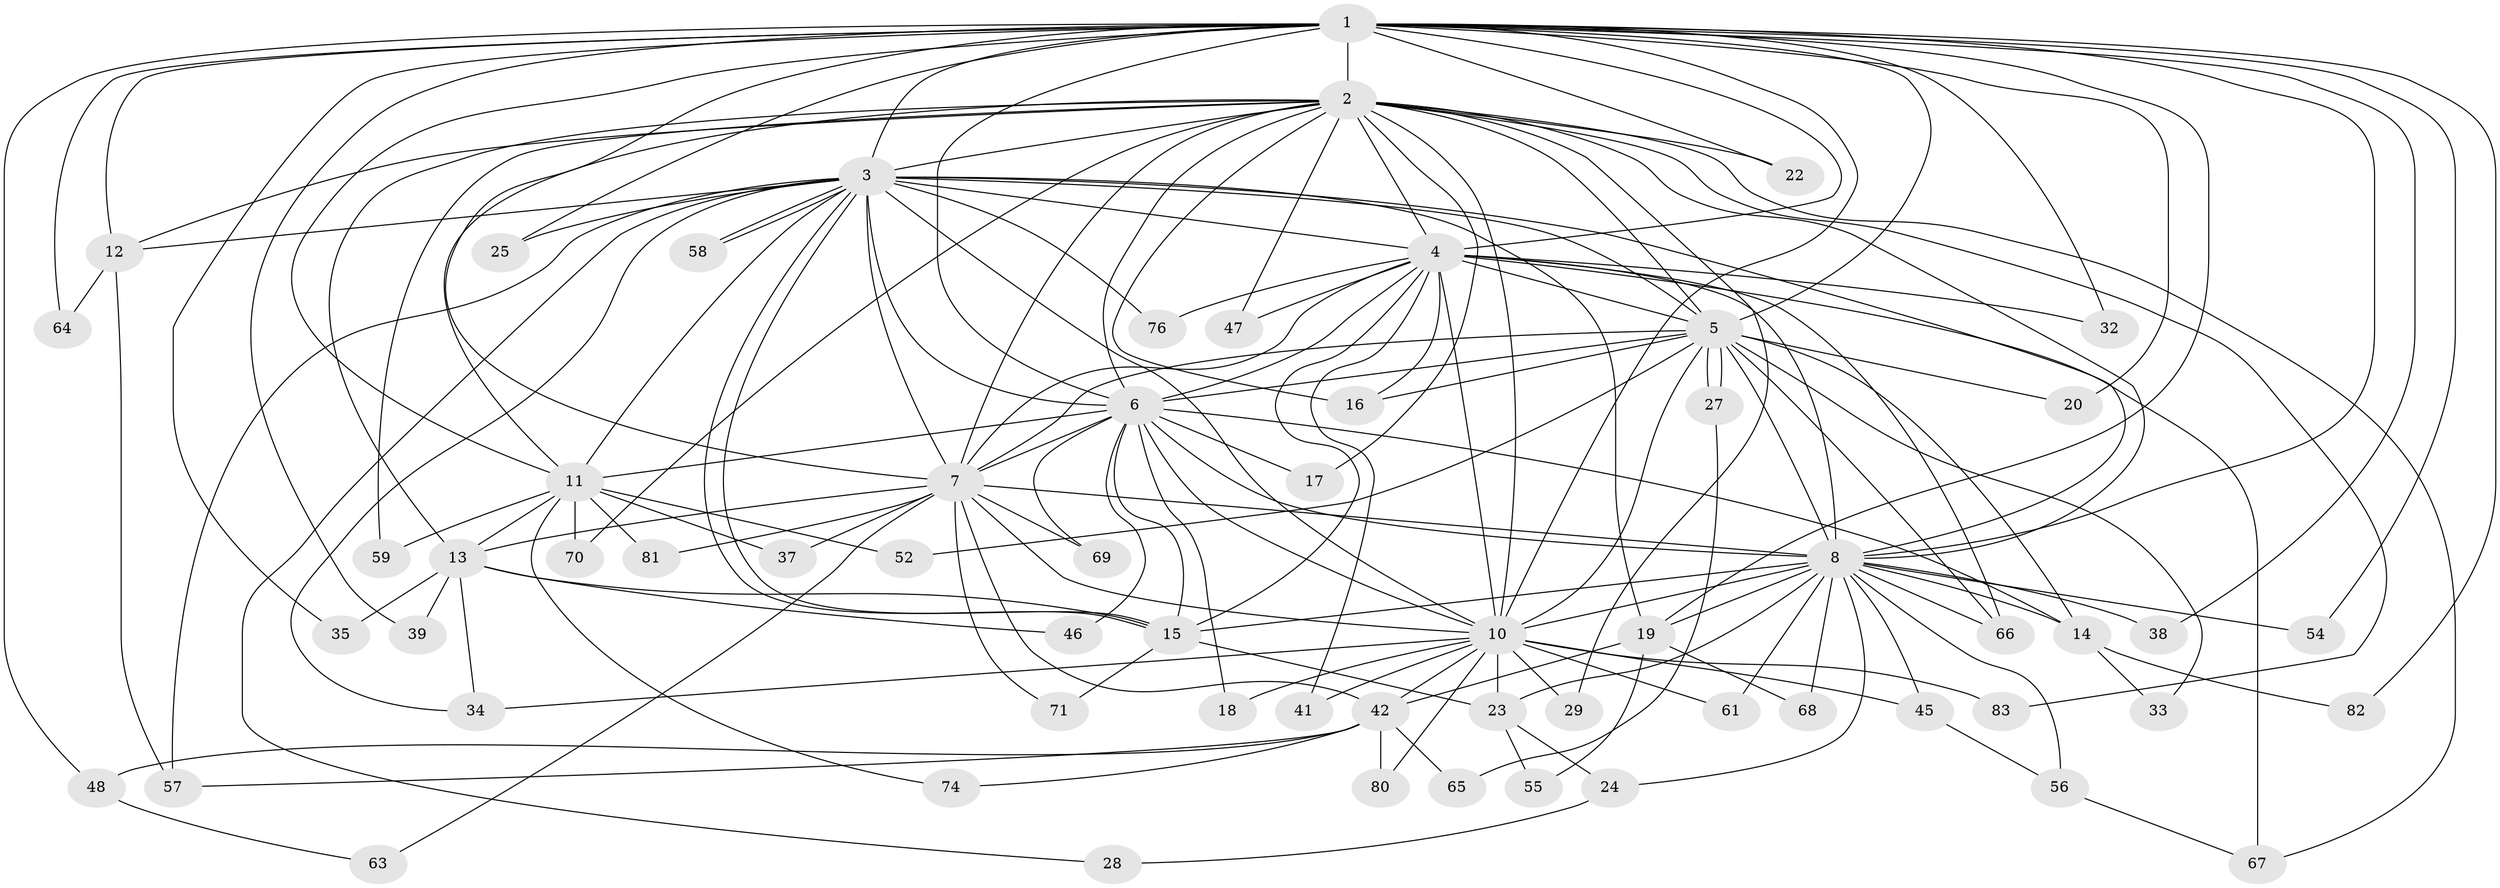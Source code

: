 // Generated by graph-tools (version 1.1) at 2025/51/02/27/25 19:51:44]
// undirected, 62 vertices, 159 edges
graph export_dot {
graph [start="1"]
  node [color=gray90,style=filled];
  1 [super="+9"];
  2 [super="+50"];
  3 [super="+77"];
  4 [super="+75"];
  5 [super="+53"];
  6 [super="+30"];
  7 [super="+40"];
  8 [super="+26"];
  10 [super="+21"];
  11 [super="+62"];
  12 [super="+60"];
  13 [super="+31"];
  14 [super="+43"];
  15 [super="+44"];
  16 [super="+51"];
  17;
  18;
  19 [super="+36"];
  20;
  22;
  23 [super="+85"];
  24;
  25;
  27;
  28;
  29;
  32;
  33;
  34 [super="+79"];
  35;
  37;
  38;
  39 [super="+84"];
  41;
  42 [super="+49"];
  45;
  46;
  47;
  48;
  52;
  54;
  55;
  56;
  57 [super="+78"];
  58;
  59;
  61;
  63;
  64;
  65;
  66 [super="+72"];
  67 [super="+73"];
  68;
  69;
  70;
  71;
  74;
  76;
  80;
  81;
  82;
  83;
  1 -- 2 [weight=3];
  1 -- 3 [weight=2];
  1 -- 4 [weight=2];
  1 -- 5 [weight=2];
  1 -- 6 [weight=2];
  1 -- 7 [weight=2];
  1 -- 8 [weight=2];
  1 -- 10 [weight=2];
  1 -- 12;
  1 -- 19;
  1 -- 22;
  1 -- 48;
  1 -- 64;
  1 -- 82;
  1 -- 20;
  1 -- 25;
  1 -- 32;
  1 -- 35;
  1 -- 38;
  1 -- 39 [weight=2];
  1 -- 54;
  1 -- 11;
  2 -- 3;
  2 -- 4;
  2 -- 5;
  2 -- 6;
  2 -- 7;
  2 -- 8;
  2 -- 10;
  2 -- 11;
  2 -- 12;
  2 -- 13;
  2 -- 17;
  2 -- 22;
  2 -- 29;
  2 -- 47;
  2 -- 59;
  2 -- 67;
  2 -- 70;
  2 -- 83;
  2 -- 16;
  3 -- 4;
  3 -- 5 [weight=2];
  3 -- 6;
  3 -- 7;
  3 -- 8;
  3 -- 10;
  3 -- 15;
  3 -- 15;
  3 -- 25;
  3 -- 28;
  3 -- 57;
  3 -- 58;
  3 -- 58;
  3 -- 76;
  3 -- 11;
  3 -- 19;
  3 -- 34;
  3 -- 12;
  4 -- 5;
  4 -- 6;
  4 -- 7;
  4 -- 8;
  4 -- 10;
  4 -- 16;
  4 -- 32;
  4 -- 41;
  4 -- 47;
  4 -- 66;
  4 -- 76;
  4 -- 15;
  4 -- 67;
  5 -- 6;
  5 -- 7;
  5 -- 8;
  5 -- 10;
  5 -- 16;
  5 -- 20;
  5 -- 27;
  5 -- 27;
  5 -- 33;
  5 -- 52;
  5 -- 66;
  5 -- 14;
  6 -- 7;
  6 -- 8;
  6 -- 10;
  6 -- 11;
  6 -- 14;
  6 -- 17;
  6 -- 18;
  6 -- 46;
  6 -- 69;
  6 -- 15;
  7 -- 8;
  7 -- 10 [weight=2];
  7 -- 37;
  7 -- 42;
  7 -- 63;
  7 -- 69;
  7 -- 71;
  7 -- 81;
  7 -- 13;
  8 -- 10 [weight=2];
  8 -- 14;
  8 -- 19;
  8 -- 23;
  8 -- 24;
  8 -- 38;
  8 -- 45;
  8 -- 54;
  8 -- 61;
  8 -- 68;
  8 -- 56;
  8 -- 15;
  8 -- 66;
  10 -- 18;
  10 -- 29;
  10 -- 34;
  10 -- 41;
  10 -- 45;
  10 -- 61;
  10 -- 80;
  10 -- 83;
  10 -- 42;
  10 -- 23;
  11 -- 13;
  11 -- 37;
  11 -- 52;
  11 -- 59;
  11 -- 70;
  11 -- 74;
  11 -- 81;
  12 -- 57;
  12 -- 64;
  13 -- 35;
  13 -- 39;
  13 -- 46;
  13 -- 34;
  13 -- 15;
  14 -- 33;
  14 -- 82;
  15 -- 23;
  15 -- 71;
  19 -- 42;
  19 -- 55;
  19 -- 68;
  23 -- 24;
  23 -- 55;
  24 -- 28;
  27 -- 65;
  42 -- 48;
  42 -- 65;
  42 -- 74;
  42 -- 80;
  42 -- 57;
  45 -- 56;
  48 -- 63;
  56 -- 67;
}
